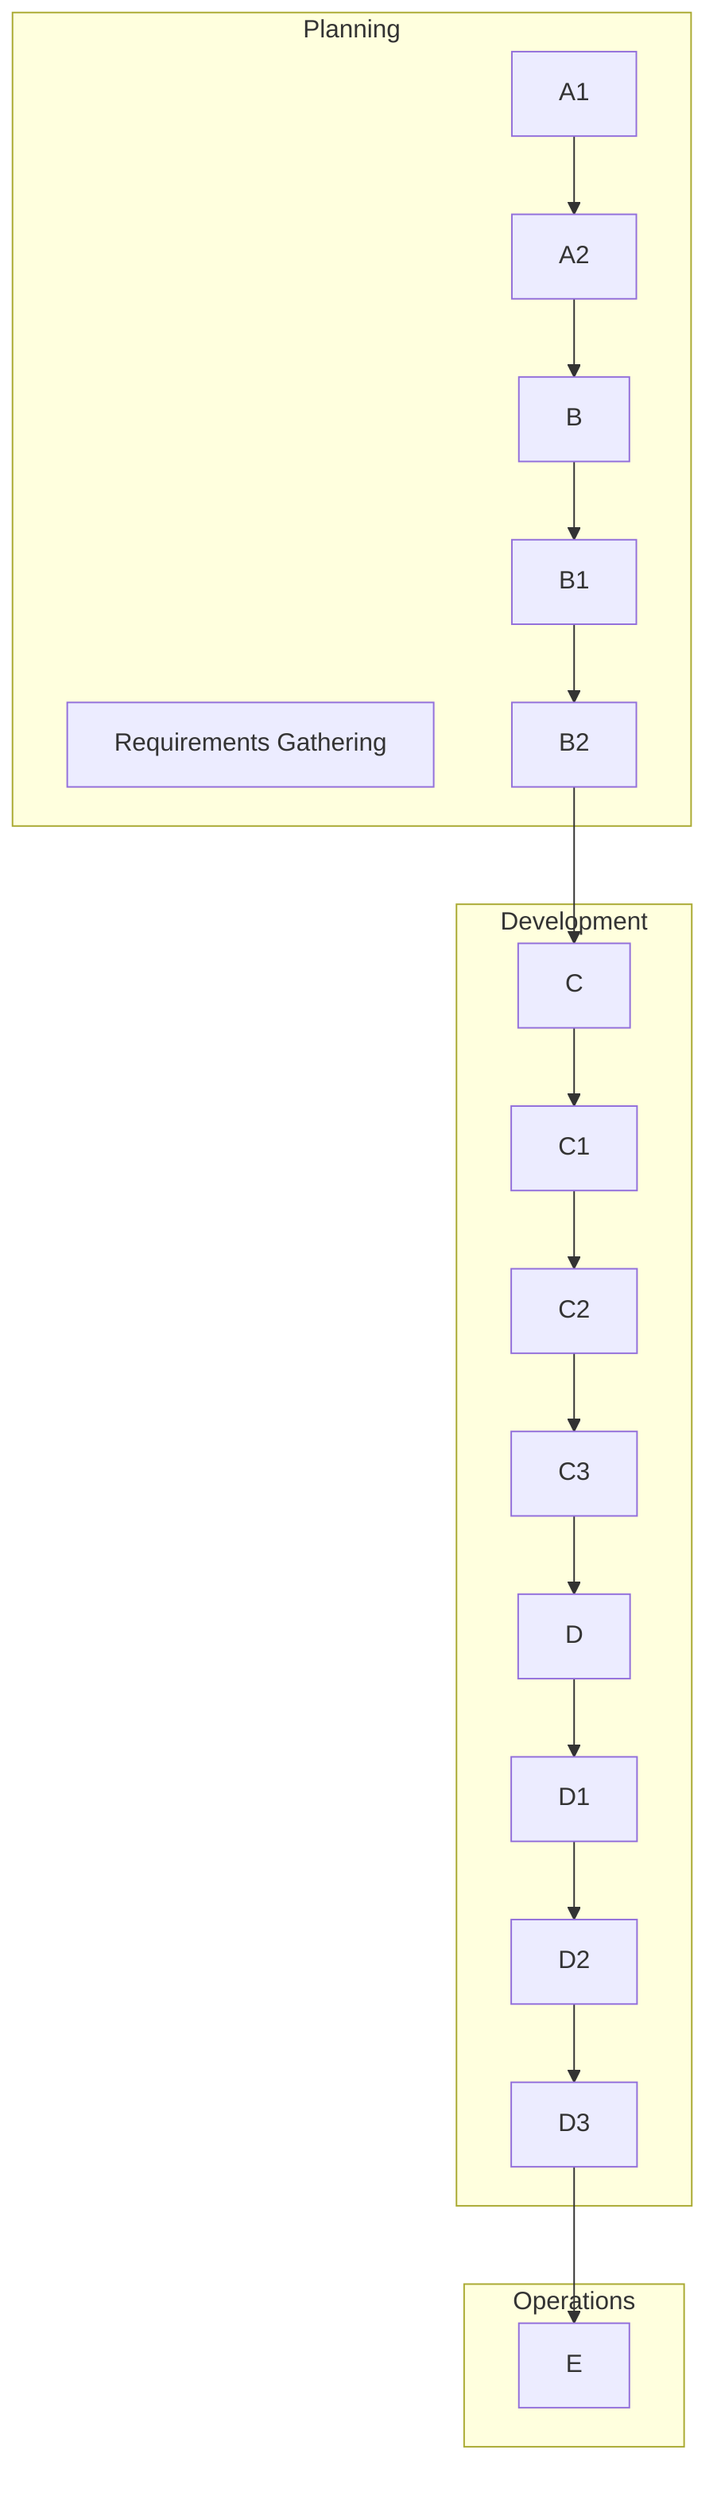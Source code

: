 flowchart TD
    A[Requirements Gathering]
    A1
    A2
    B
    B1
    B2
    C
    C1
    C2
    C3
    D
    D1
    D2
    D3
    E
    A1 --> A2
    A2 --> B
    B --> B1
    B1 --> B2
    B2 --> C
    C --> C1
    C1 --> C2
    C2 --> C3
    C3 --> D
    D --> D1
    D1 --> D2
    D2 --> D3
    D3 --> E
    subgraph Planning
        A
        A1
        A2
        B
        B1
        B2
    end
    subgraph Development
        C
        C1
        C2
        C3
        D
        D1
        D2
        D3
    end
    subgraph Operations
        E
    end